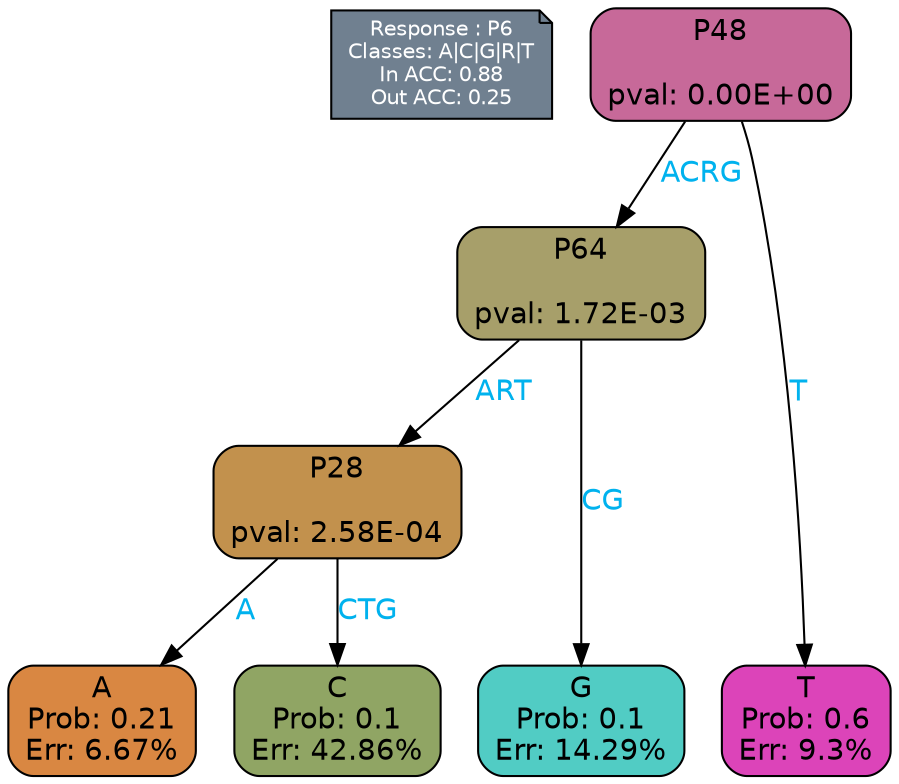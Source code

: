 digraph Tree {
node [shape=box, style="filled, rounded", color="black", fontname=helvetica] ;
graph [ranksep=equally, splines=polylines, bgcolor=transparent, dpi=600] ;
edge [fontname=helvetica] ;
LEGEND [label="Response : P6
Classes: A|C|G|R|T
In ACC: 0.88
Out ACC: 0.25
",shape=note,align=left,style=filled,fillcolor="slategray",fontcolor="white",fontsize=10];1 [label="P48

pval: 0.00E+00", fillcolor="#c76999"] ;
2 [label="P64

pval: 1.72E-03", fillcolor="#a79f6a"] ;
3 [label="P28

pval: 2.58E-04", fillcolor="#c2914d"] ;
4 [label="A
Prob: 0.21
Err: 6.67%", fillcolor="#d98742"] ;
5 [label="C
Prob: 0.1
Err: 42.86%", fillcolor="#90a564"] ;
6 [label="G
Prob: 0.1
Err: 14.29%", fillcolor="#51ccc4"] ;
7 [label="T
Prob: 0.6
Err: 9.3%", fillcolor="#dc44b9"] ;
1 -> 2 [label="ACRG",fontcolor=deepskyblue2] ;
1 -> 7 [label="T",fontcolor=deepskyblue2] ;
2 -> 3 [label="ART",fontcolor=deepskyblue2] ;
2 -> 6 [label="CG",fontcolor=deepskyblue2] ;
3 -> 4 [label="A",fontcolor=deepskyblue2] ;
3 -> 5 [label="CTG",fontcolor=deepskyblue2] ;
{rank = same; 4;5;6;7;}{rank = same; LEGEND;1;}}
